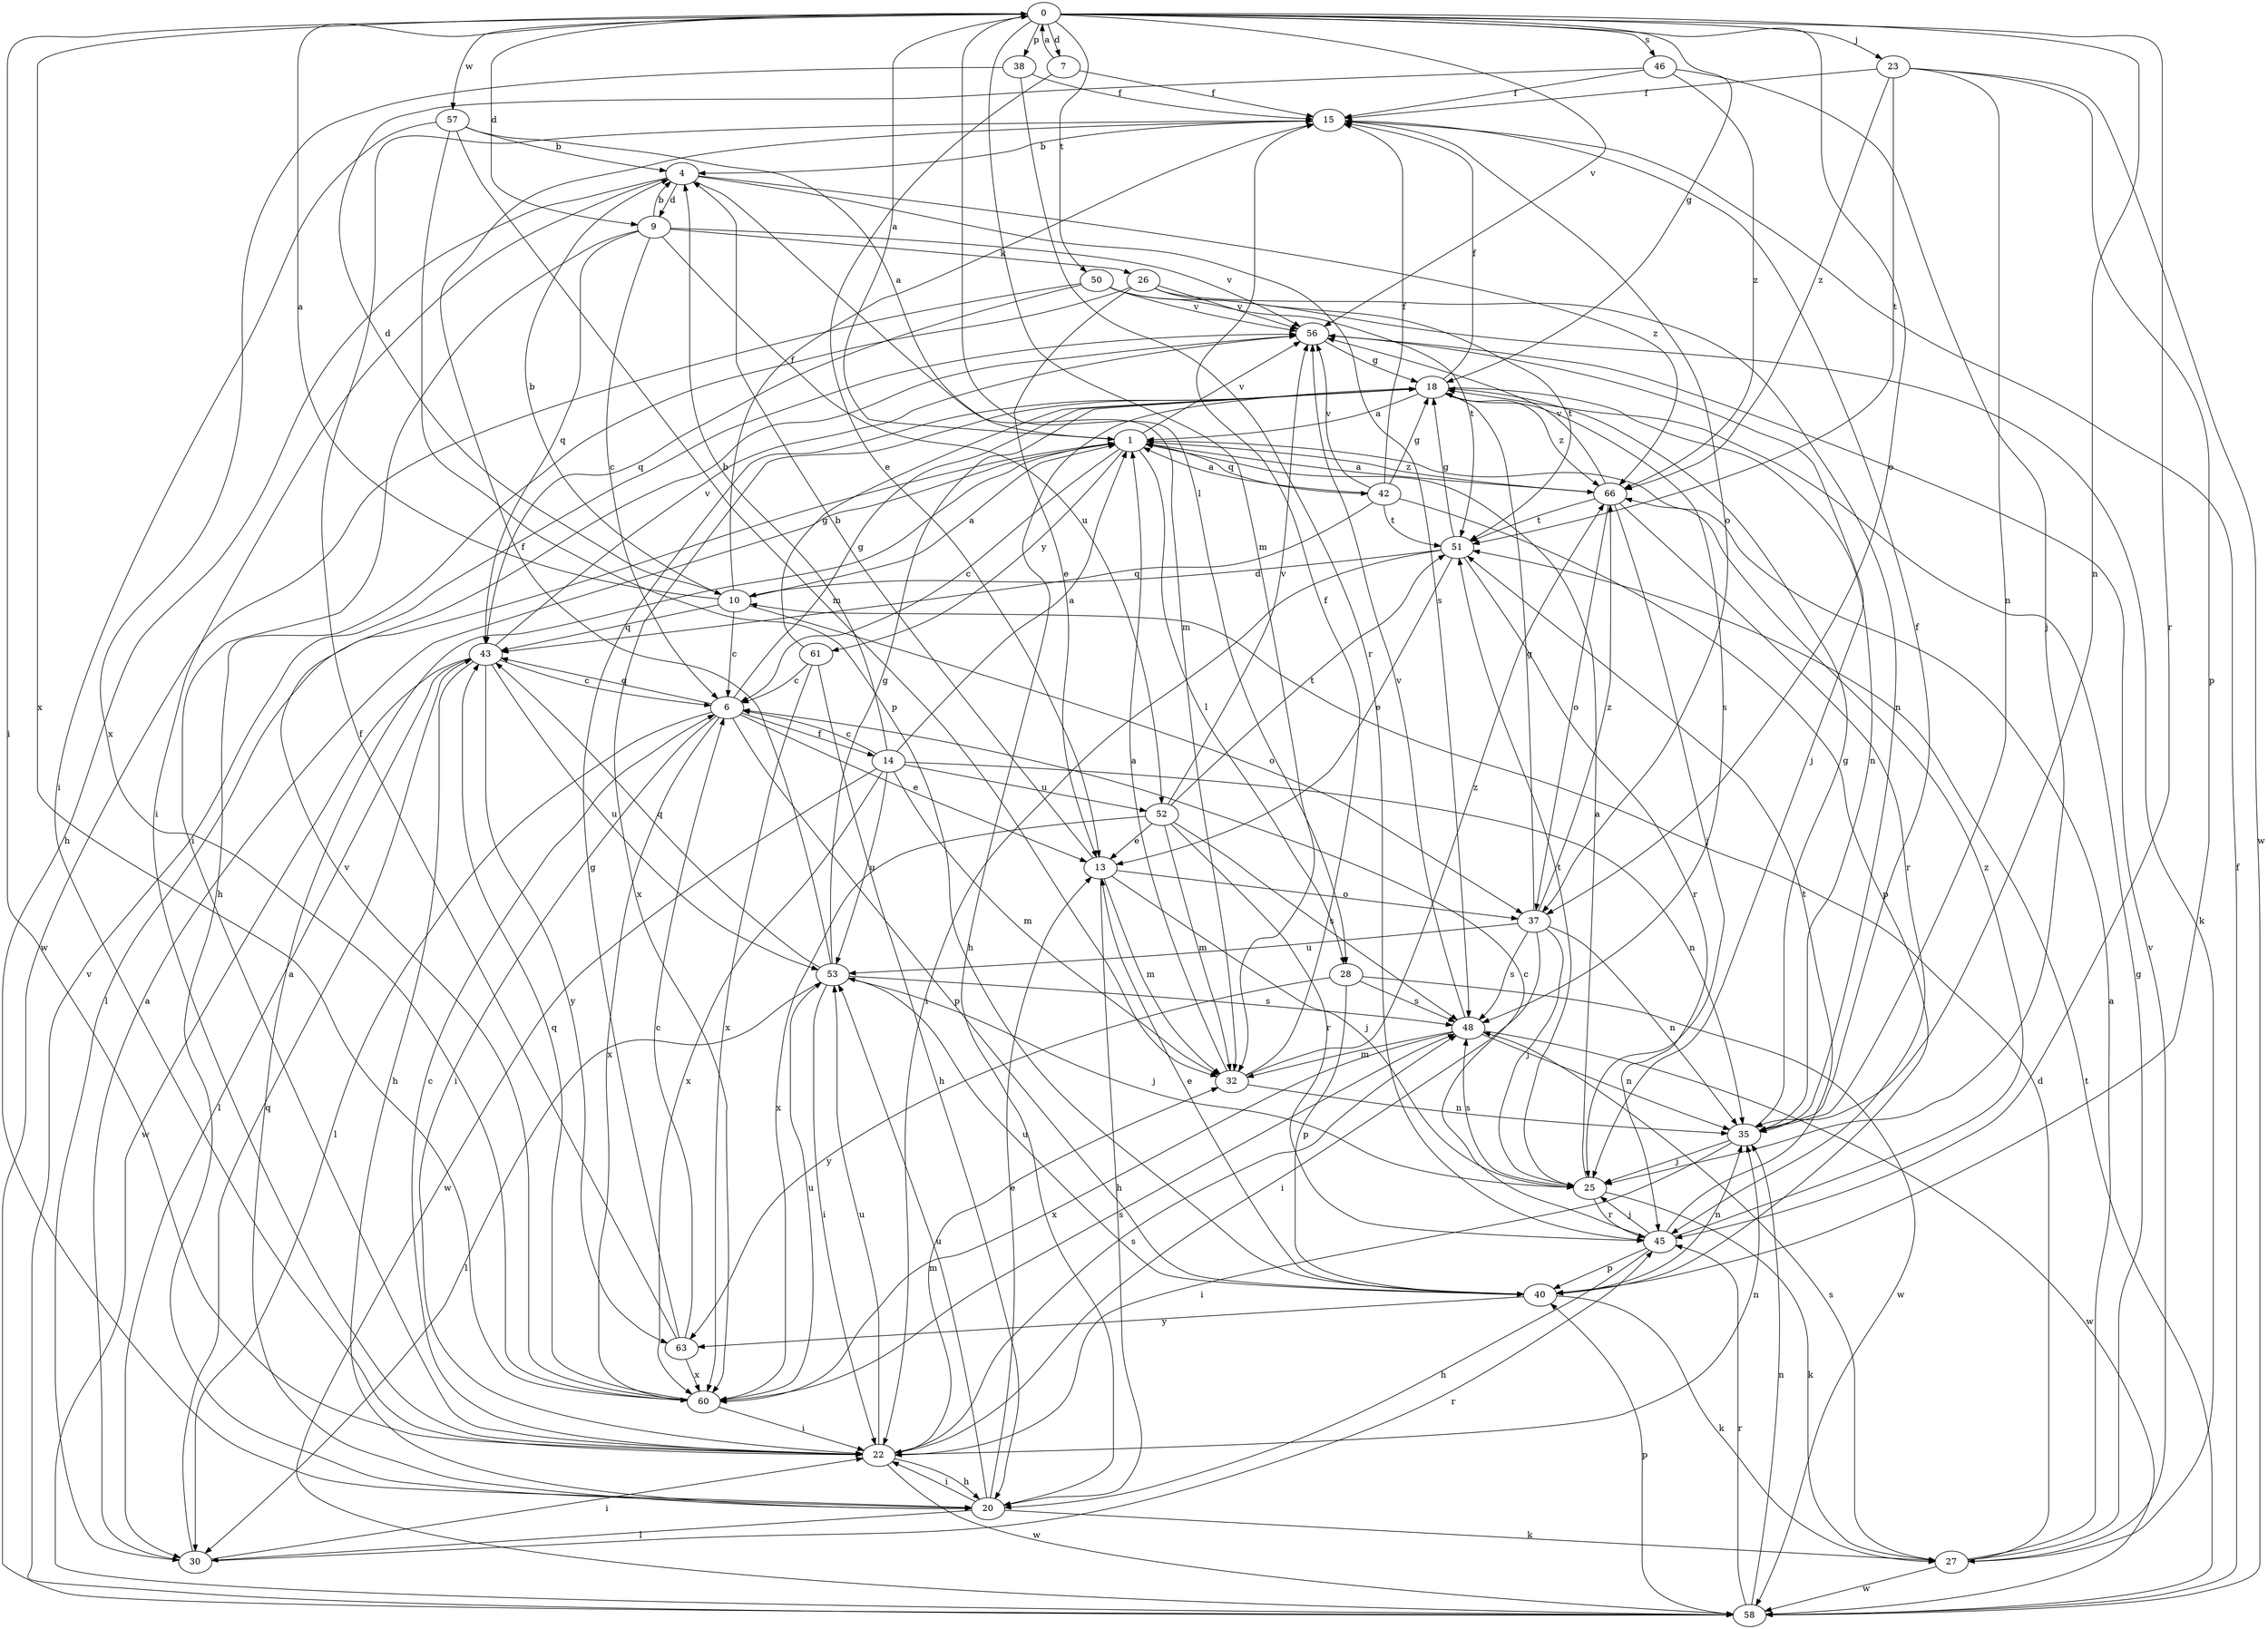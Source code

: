 strict digraph  {
0;
1;
4;
6;
7;
9;
10;
13;
14;
15;
18;
20;
22;
23;
25;
26;
27;
28;
30;
32;
35;
37;
38;
40;
42;
43;
45;
46;
48;
50;
51;
52;
53;
56;
57;
58;
60;
61;
63;
66;
0 -> 7  [label=d];
0 -> 9  [label=d];
0 -> 18  [label=g];
0 -> 22  [label=i];
0 -> 23  [label=j];
0 -> 28  [label=l];
0 -> 32  [label=m];
0 -> 35  [label=n];
0 -> 37  [label=o];
0 -> 38  [label=p];
0 -> 45  [label=r];
0 -> 46  [label=s];
0 -> 50  [label=t];
0 -> 56  [label=v];
0 -> 57  [label=w];
0 -> 60  [label=x];
1 -> 0  [label=a];
1 -> 6  [label=c];
1 -> 28  [label=l];
1 -> 30  [label=l];
1 -> 42  [label=q];
1 -> 56  [label=v];
1 -> 61  [label=y];
1 -> 66  [label=z];
4 -> 9  [label=d];
4 -> 20  [label=h];
4 -> 22  [label=i];
4 -> 32  [label=m];
4 -> 48  [label=s];
4 -> 66  [label=z];
6 -> 13  [label=e];
6 -> 14  [label=f];
6 -> 18  [label=g];
6 -> 22  [label=i];
6 -> 30  [label=l];
6 -> 40  [label=p];
6 -> 43  [label=q];
6 -> 60  [label=x];
7 -> 0  [label=a];
7 -> 13  [label=e];
7 -> 15  [label=f];
9 -> 4  [label=b];
9 -> 6  [label=c];
9 -> 22  [label=i];
9 -> 26  [label=k];
9 -> 43  [label=q];
9 -> 52  [label=u];
9 -> 56  [label=v];
10 -> 0  [label=a];
10 -> 1  [label=a];
10 -> 4  [label=b];
10 -> 6  [label=c];
10 -> 15  [label=f];
10 -> 37  [label=o];
10 -> 43  [label=q];
13 -> 4  [label=b];
13 -> 20  [label=h];
13 -> 25  [label=j];
13 -> 32  [label=m];
13 -> 37  [label=o];
14 -> 1  [label=a];
14 -> 4  [label=b];
14 -> 6  [label=c];
14 -> 32  [label=m];
14 -> 35  [label=n];
14 -> 52  [label=u];
14 -> 53  [label=u];
14 -> 58  [label=w];
14 -> 60  [label=x];
15 -> 4  [label=b];
15 -> 37  [label=o];
18 -> 1  [label=a];
18 -> 15  [label=f];
18 -> 20  [label=h];
18 -> 35  [label=n];
18 -> 48  [label=s];
18 -> 60  [label=x];
18 -> 66  [label=z];
20 -> 1  [label=a];
20 -> 13  [label=e];
20 -> 22  [label=i];
20 -> 27  [label=k];
20 -> 30  [label=l];
20 -> 53  [label=u];
22 -> 6  [label=c];
22 -> 20  [label=h];
22 -> 32  [label=m];
22 -> 35  [label=n];
22 -> 48  [label=s];
22 -> 53  [label=u];
22 -> 58  [label=w];
23 -> 15  [label=f];
23 -> 35  [label=n];
23 -> 40  [label=p];
23 -> 51  [label=t];
23 -> 58  [label=w];
23 -> 66  [label=z];
25 -> 1  [label=a];
25 -> 27  [label=k];
25 -> 45  [label=r];
25 -> 48  [label=s];
25 -> 51  [label=t];
26 -> 13  [label=e];
26 -> 20  [label=h];
26 -> 35  [label=n];
26 -> 51  [label=t];
26 -> 56  [label=v];
27 -> 1  [label=a];
27 -> 10  [label=d];
27 -> 18  [label=g];
27 -> 48  [label=s];
27 -> 56  [label=v];
27 -> 58  [label=w];
28 -> 40  [label=p];
28 -> 48  [label=s];
28 -> 58  [label=w];
28 -> 63  [label=y];
30 -> 1  [label=a];
30 -> 22  [label=i];
30 -> 43  [label=q];
30 -> 45  [label=r];
32 -> 1  [label=a];
32 -> 15  [label=f];
32 -> 35  [label=n];
32 -> 66  [label=z];
35 -> 15  [label=f];
35 -> 18  [label=g];
35 -> 22  [label=i];
35 -> 25  [label=j];
37 -> 18  [label=g];
37 -> 22  [label=i];
37 -> 25  [label=j];
37 -> 35  [label=n];
37 -> 48  [label=s];
37 -> 53  [label=u];
37 -> 66  [label=z];
38 -> 15  [label=f];
38 -> 45  [label=r];
38 -> 60  [label=x];
40 -> 13  [label=e];
40 -> 27  [label=k];
40 -> 35  [label=n];
40 -> 53  [label=u];
40 -> 63  [label=y];
42 -> 1  [label=a];
42 -> 15  [label=f];
42 -> 18  [label=g];
42 -> 40  [label=p];
42 -> 43  [label=q];
42 -> 51  [label=t];
42 -> 56  [label=v];
43 -> 6  [label=c];
43 -> 20  [label=h];
43 -> 30  [label=l];
43 -> 53  [label=u];
43 -> 56  [label=v];
43 -> 58  [label=w];
43 -> 63  [label=y];
45 -> 6  [label=c];
45 -> 20  [label=h];
45 -> 25  [label=j];
45 -> 40  [label=p];
45 -> 51  [label=t];
45 -> 66  [label=z];
46 -> 10  [label=d];
46 -> 15  [label=f];
46 -> 25  [label=j];
46 -> 66  [label=z];
48 -> 32  [label=m];
48 -> 35  [label=n];
48 -> 56  [label=v];
48 -> 58  [label=w];
48 -> 60  [label=x];
50 -> 27  [label=k];
50 -> 43  [label=q];
50 -> 51  [label=t];
50 -> 56  [label=v];
50 -> 58  [label=w];
51 -> 10  [label=d];
51 -> 13  [label=e];
51 -> 18  [label=g];
51 -> 22  [label=i];
51 -> 45  [label=r];
52 -> 13  [label=e];
52 -> 32  [label=m];
52 -> 45  [label=r];
52 -> 48  [label=s];
52 -> 51  [label=t];
52 -> 56  [label=v];
52 -> 60  [label=x];
53 -> 15  [label=f];
53 -> 18  [label=g];
53 -> 22  [label=i];
53 -> 25  [label=j];
53 -> 30  [label=l];
53 -> 43  [label=q];
53 -> 48  [label=s];
56 -> 18  [label=g];
56 -> 25  [label=j];
57 -> 1  [label=a];
57 -> 4  [label=b];
57 -> 22  [label=i];
57 -> 32  [label=m];
57 -> 40  [label=p];
58 -> 15  [label=f];
58 -> 35  [label=n];
58 -> 40  [label=p];
58 -> 45  [label=r];
58 -> 51  [label=t];
58 -> 56  [label=v];
60 -> 22  [label=i];
60 -> 43  [label=q];
60 -> 48  [label=s];
60 -> 53  [label=u];
60 -> 56  [label=v];
61 -> 6  [label=c];
61 -> 18  [label=g];
61 -> 20  [label=h];
61 -> 60  [label=x];
63 -> 6  [label=c];
63 -> 15  [label=f];
63 -> 18  [label=g];
63 -> 60  [label=x];
66 -> 1  [label=a];
66 -> 25  [label=j];
66 -> 37  [label=o];
66 -> 45  [label=r];
66 -> 51  [label=t];
66 -> 56  [label=v];
}

